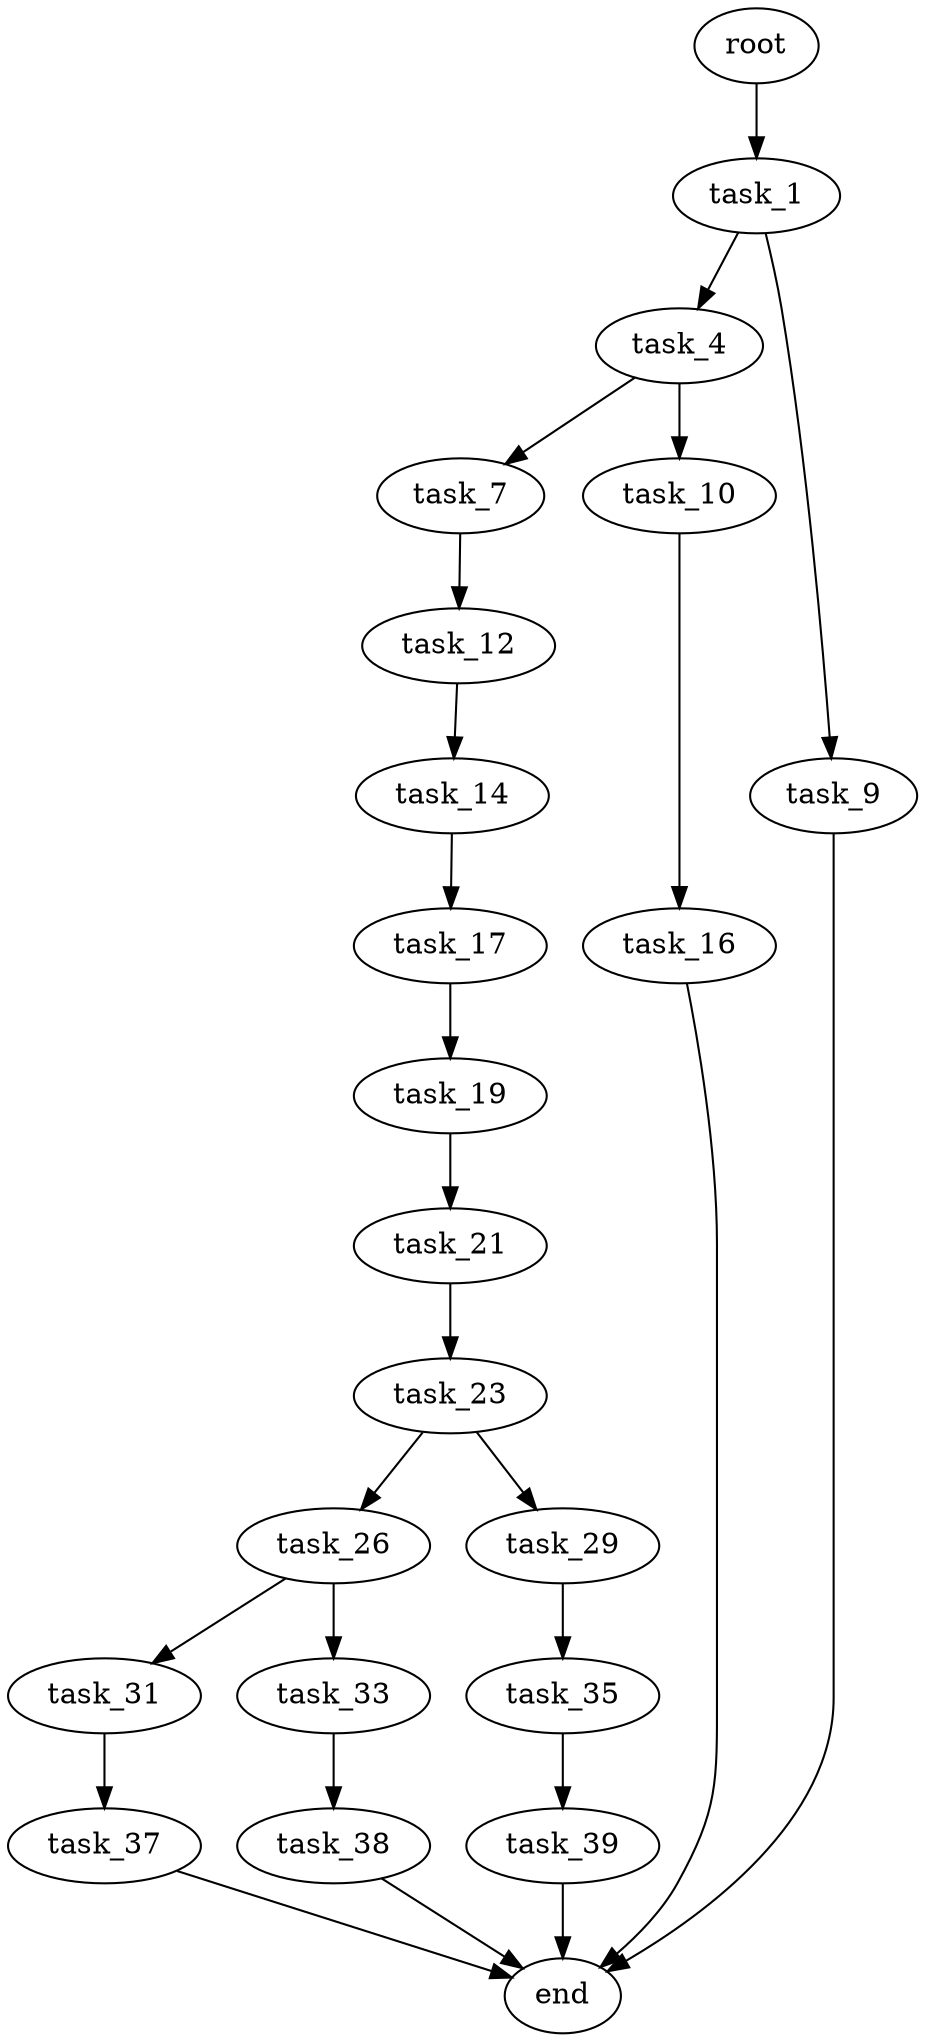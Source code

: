 digraph G {
  root [size="0.000000"];
  task_1 [size="95401570322.000000"];
  task_4 [size="474270492160.000000"];
  task_9 [size="28991029248.000000"];
  task_7 [size="22170591834.000000"];
  task_10 [size="549755813888.000000"];
  task_12 [size="641835746584.000000"];
  end [size="0.000000"];
  task_16 [size="15967594195.000000"];
  task_14 [size="1137788550337.000000"];
  task_17 [size="8589934592.000000"];
  task_19 [size="6838956584.000000"];
  task_21 [size="23760415665.000000"];
  task_23 [size="52982501623.000000"];
  task_26 [size="106796003772.000000"];
  task_29 [size="10530252674.000000"];
  task_31 [size="25004910451.000000"];
  task_33 [size="34596641627.000000"];
  task_35 [size="15897388663.000000"];
  task_37 [size="11487275509.000000"];
  task_38 [size="6905743317.000000"];
  task_39 [size="115140531833.000000"];

  root -> task_1 [size="1.000000"];
  task_1 -> task_4 [size="209715200.000000"];
  task_1 -> task_9 [size="209715200.000000"];
  task_4 -> task_7 [size="838860800.000000"];
  task_4 -> task_10 [size="838860800.000000"];
  task_9 -> end [size="1.000000"];
  task_7 -> task_12 [size="33554432.000000"];
  task_10 -> task_16 [size="536870912.000000"];
  task_12 -> task_14 [size="679477248.000000"];
  task_16 -> end [size="1.000000"];
  task_14 -> task_17 [size="679477248.000000"];
  task_17 -> task_19 [size="33554432.000000"];
  task_19 -> task_21 [size="134217728.000000"];
  task_21 -> task_23 [size="33554432.000000"];
  task_23 -> task_26 [size="75497472.000000"];
  task_23 -> task_29 [size="75497472.000000"];
  task_26 -> task_31 [size="134217728.000000"];
  task_26 -> task_33 [size="134217728.000000"];
  task_29 -> task_35 [size="536870912.000000"];
  task_31 -> task_37 [size="679477248.000000"];
  task_33 -> task_38 [size="679477248.000000"];
  task_35 -> task_39 [size="679477248.000000"];
  task_37 -> end [size="1.000000"];
  task_38 -> end [size="1.000000"];
  task_39 -> end [size="1.000000"];
}
